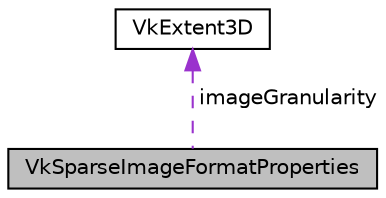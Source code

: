 digraph "VkSparseImageFormatProperties"
{
 // LATEX_PDF_SIZE
  edge [fontname="Helvetica",fontsize="10",labelfontname="Helvetica",labelfontsize="10"];
  node [fontname="Helvetica",fontsize="10",shape=record];
  Node1 [label="VkSparseImageFormatProperties",height=0.2,width=0.4,color="black", fillcolor="grey75", style="filled", fontcolor="black",tooltip=" "];
  Node2 -> Node1 [dir="back",color="darkorchid3",fontsize="10",style="dashed",label=" imageGranularity" ,fontname="Helvetica"];
  Node2 [label="VkExtent3D",height=0.2,width=0.4,color="black", fillcolor="white", style="filled",URL="$d0/d02/structVkExtent3D.html",tooltip=" "];
}

